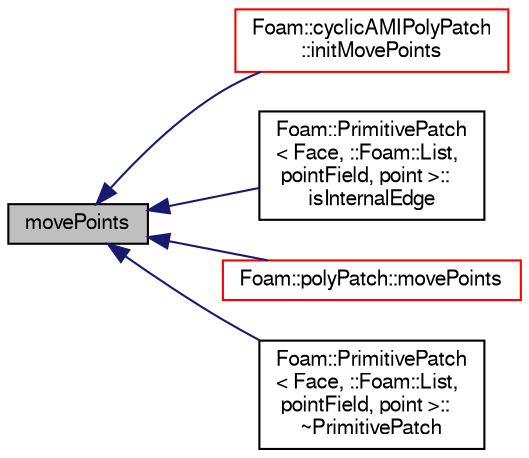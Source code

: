 digraph "movePoints"
{
  bgcolor="transparent";
  edge [fontname="FreeSans",fontsize="10",labelfontname="FreeSans",labelfontsize="10"];
  node [fontname="FreeSans",fontsize="10",shape=record];
  rankdir="LR";
  Node3105 [label="movePoints",height=0.2,width=0.4,color="black", fillcolor="grey75", style="filled", fontcolor="black"];
  Node3105 -> Node3106 [dir="back",color="midnightblue",fontsize="10",style="solid",fontname="FreeSans"];
  Node3106 [label="Foam::cyclicAMIPolyPatch\l::initMovePoints",height=0.2,width=0.4,color="red",URL="$a24946.html#a1744dcf0048e4ff7b664f3503e64085d",tooltip="Initialise the patches for moving points. "];
  Node3105 -> Node3125 [dir="back",color="midnightblue",fontsize="10",style="solid",fontname="FreeSans"];
  Node3125 [label="Foam::PrimitivePatch\l\< Face, ::Foam::List,\l pointField, point \>::\lisInternalEdge",height=0.2,width=0.4,color="black",URL="$a27538.html#ac2458a175e66b555e443539d6c726e06",tooltip="Is internal edge? "];
  Node3105 -> Node3126 [dir="back",color="midnightblue",fontsize="10",style="solid",fontname="FreeSans"];
  Node3126 [label="Foam::polyPatch::movePoints",height=0.2,width=0.4,color="red",URL="$a27478.html#a84157507e4d6d6848c1a62c35a62bad4",tooltip="Correct patches after moving points. "];
  Node3105 -> Node3156 [dir="back",color="midnightblue",fontsize="10",style="solid",fontname="FreeSans"];
  Node3156 [label="Foam::PrimitivePatch\l\< Face, ::Foam::List,\l pointField, point \>::\l~PrimitivePatch",height=0.2,width=0.4,color="black",URL="$a27538.html#a71dee8e1f5895c9e11dafc989f31d686",tooltip="Destructor. "];
}
